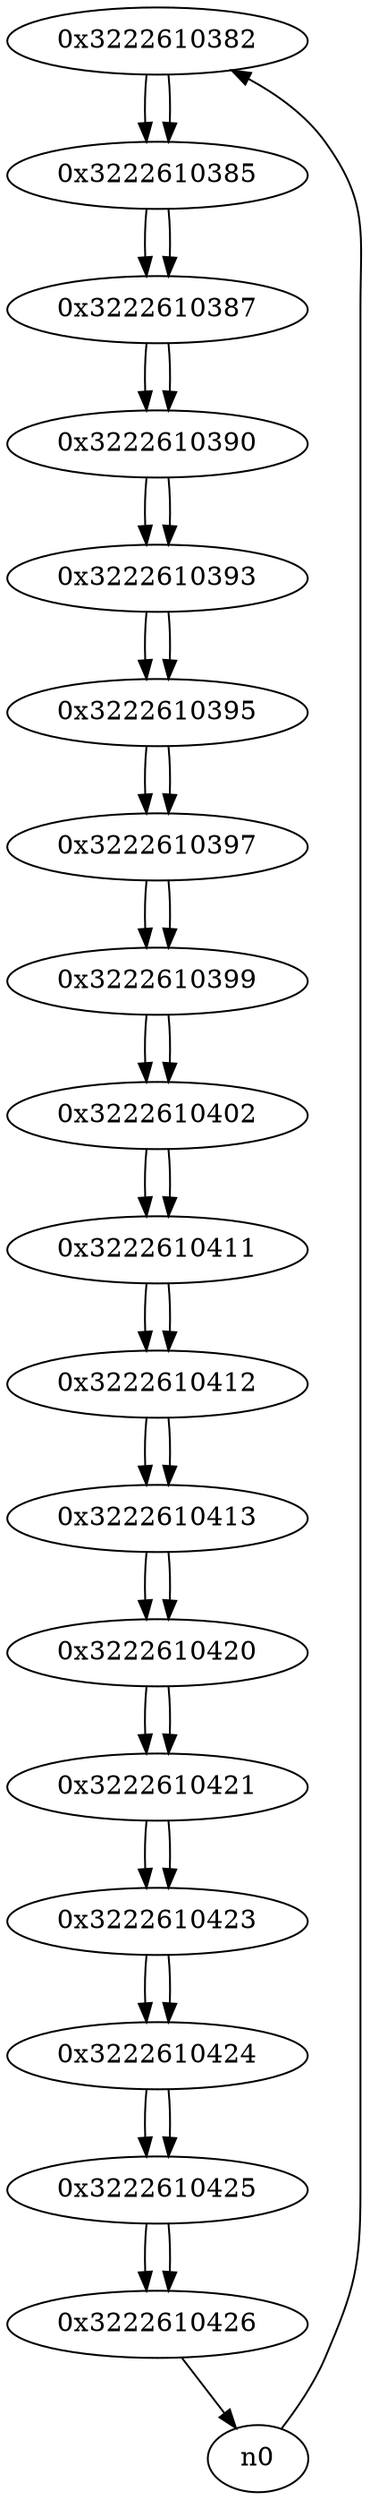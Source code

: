 digraph G{
/* nodes */
  n1 [label="0x3222610382"]
  n2 [label="0x3222610385"]
  n3 [label="0x3222610387"]
  n4 [label="0x3222610390"]
  n5 [label="0x3222610393"]
  n6 [label="0x3222610395"]
  n7 [label="0x3222610397"]
  n8 [label="0x3222610399"]
  n9 [label="0x3222610402"]
  n10 [label="0x3222610411"]
  n11 [label="0x3222610412"]
  n12 [label="0x3222610413"]
  n13 [label="0x3222610420"]
  n14 [label="0x3222610421"]
  n15 [label="0x3222610423"]
  n16 [label="0x3222610424"]
  n17 [label="0x3222610425"]
  n18 [label="0x3222610426"]
/* edges */
n1 -> n2;
n0 -> n1;
n2 -> n3;
n1 -> n2;
n3 -> n4;
n2 -> n3;
n4 -> n5;
n3 -> n4;
n5 -> n6;
n4 -> n5;
n6 -> n7;
n5 -> n6;
n7 -> n8;
n6 -> n7;
n8 -> n9;
n7 -> n8;
n9 -> n10;
n8 -> n9;
n10 -> n11;
n9 -> n10;
n11 -> n12;
n10 -> n11;
n12 -> n13;
n11 -> n12;
n13 -> n14;
n12 -> n13;
n14 -> n15;
n13 -> n14;
n15 -> n16;
n14 -> n15;
n16 -> n17;
n15 -> n16;
n17 -> n18;
n16 -> n17;
n18 -> n0;
n17 -> n18;
}
